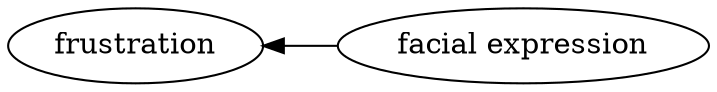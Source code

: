 digraph Test {
	rankdir=RL
	size="10,10"
	overlap=false
	splines=true
	{rank=same; "facial expression";}
	{rank=same; "frustration";}
	"facial expression" [href="https://scholar.google.com/scholar?hl=en&q=The%20Additive%20Value%20of%20Multimodal%20Features%20for%20Predicting%20Engagement,%20Frustration,%20and%20Learning%20during%20Tutoring" target=_blank]
	"facial expression" -> frustration
}
